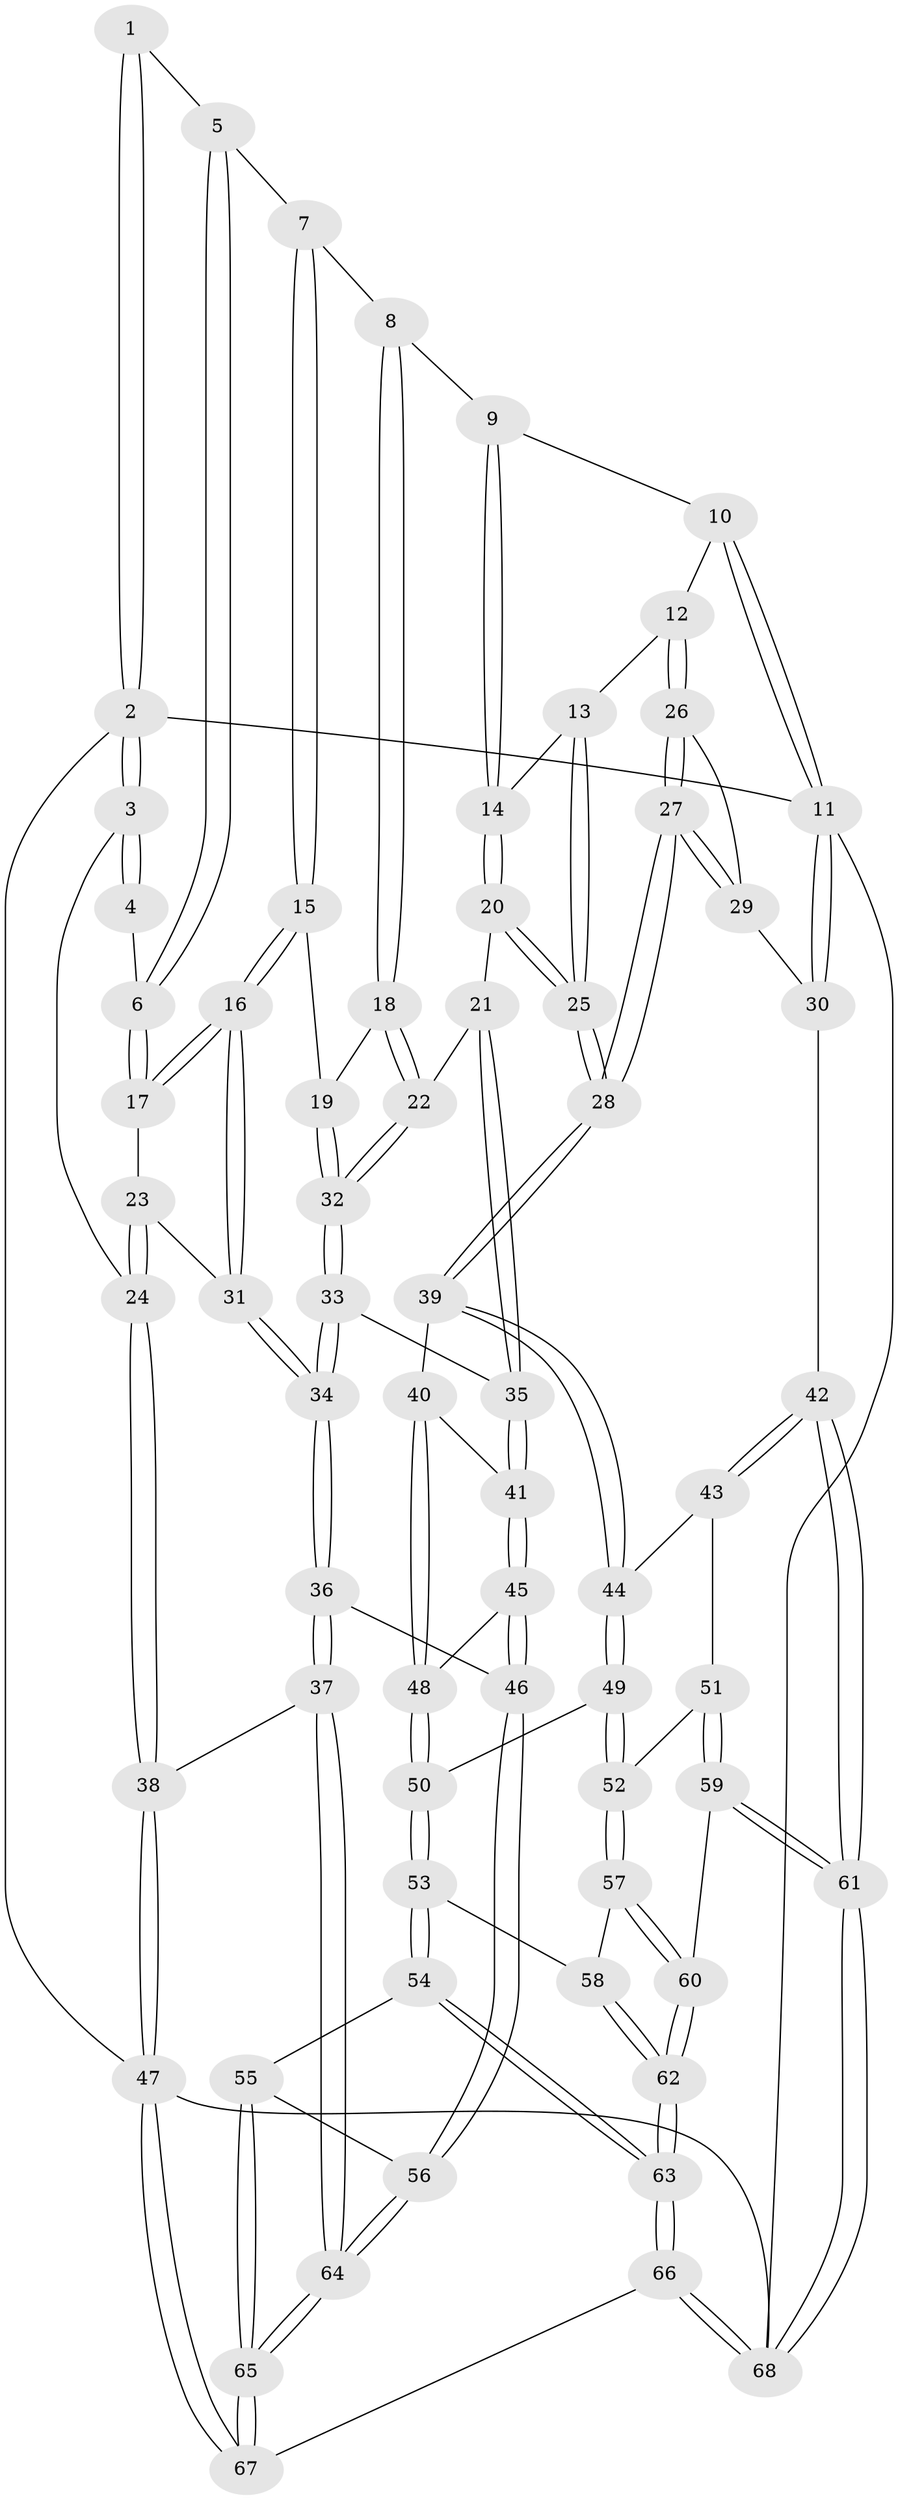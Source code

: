 // coarse degree distribution, {6: 0.175, 3: 0.175, 4: 0.2, 5: 0.4, 2: 0.025, 7: 0.025}
// Generated by graph-tools (version 1.1) at 2025/06/03/04/25 22:06:13]
// undirected, 68 vertices, 167 edges
graph export_dot {
graph [start="1"]
  node [color=gray90,style=filled];
  1 [pos="+0.053550196312657505+0"];
  2 [pos="+0+0"];
  3 [pos="+0+0.16902906050440475"];
  4 [pos="+0.03653071008635733+0.04579869544930707"];
  5 [pos="+0.24253489094079084+0"];
  6 [pos="+0.07955965382946298+0.09701520584000663"];
  7 [pos="+0.3326742374737714+0"];
  8 [pos="+0.5239865529129022+0"];
  9 [pos="+0.5946057506357705+0"];
  10 [pos="+0.8714379449158184+0"];
  11 [pos="+1+0"];
  12 [pos="+0.8795218550501841+0.08380070023973314"];
  13 [pos="+0.8426173551889496+0.09546848969757925"];
  14 [pos="+0.7088348149246749+0.0633035270976768"];
  15 [pos="+0.26037357924985544+0.18237254296625222"];
  16 [pos="+0.21291489037734054+0.20381202056330366"];
  17 [pos="+0.08495823972996633+0.17875031180806486"];
  18 [pos="+0.5231047526636954+0.2031285401679936"];
  19 [pos="+0.27469742244493345+0.19207210214937043"];
  20 [pos="+0.7020618808056713+0.3266026070133256"];
  21 [pos="+0.6406411802091994+0.3002819479873593"];
  22 [pos="+0.5657560726976361+0.2626954281798203"];
  23 [pos="+0.002805970826574788+0.20314266169662842"];
  24 [pos="+0+0.2603276303928778"];
  25 [pos="+0.708713107626019+0.3332445456273829"];
  26 [pos="+0.8937285862071956+0.09648539004833485"];
  27 [pos="+0.7876733855618996+0.35414590391767287"];
  28 [pos="+0.7397819643430161+0.37503097919102063"];
  29 [pos="+1+0.2322310350287368"];
  30 [pos="+1+0.23111393728765395"];
  31 [pos="+0.15524567740175077+0.3959120887928956"];
  32 [pos="+0.37466612627464935+0.3837281983128989"];
  33 [pos="+0.36784484915801463+0.42027902869207834"];
  34 [pos="+0.11516798838384117+0.5644464269521304"];
  35 [pos="+0.4180785094413509+0.4597054700444141"];
  36 [pos="+0.0927228007713624+0.592544797588753"];
  37 [pos="+0.01850819210398611+0.6072021649756002"];
  38 [pos="+0+0.6165977639584191"];
  39 [pos="+0.7380274527791829+0.39989091073657523"];
  40 [pos="+0.47076665537896073+0.5064147854628255"];
  41 [pos="+0.423008420217717+0.4645597582645031"];
  42 [pos="+1+0.7146696108982077"];
  43 [pos="+0.7721415960571102+0.4500272070609662"];
  44 [pos="+0.740731233308292+0.41030357709824655"];
  45 [pos="+0.3403603902594193+0.6136243954620071"];
  46 [pos="+0.18113635940299852+0.6444906828166105"];
  47 [pos="+0+1"];
  48 [pos="+0.4691009405350977+0.5981423933713045"];
  49 [pos="+0.6419610897583236+0.593800379832116"];
  50 [pos="+0.47016211370813793+0.5996611426055226"];
  51 [pos="+0.7958248878223045+0.6901358145509177"];
  52 [pos="+0.6416686829142401+0.636877598998141"];
  53 [pos="+0.489879566007485+0.7271271116050048"];
  54 [pos="+0.38645758366462146+0.7937767326979436"];
  55 [pos="+0.3178391849332612+0.7688556445947611"];
  56 [pos="+0.26000680561400946+0.7293282225356729"];
  57 [pos="+0.610018226792993+0.7459278822822216"];
  58 [pos="+0.5427445928887048+0.7415546643035658"];
  59 [pos="+0.8490744120722586+0.8354042228328946"];
  60 [pos="+0.691145400896647+0.8267861978817862"];
  61 [pos="+1+1"];
  62 [pos="+0.49455526209648726+1"];
  63 [pos="+0.47429440244456894+1"];
  64 [pos="+0.19026035621609647+0.9656378743543539"];
  65 [pos="+0.2099490028668751+1"];
  66 [pos="+0.4675304981388392+1"];
  67 [pos="+0.20954938006810572+1"];
  68 [pos="+1+1"];
  1 -- 2;
  1 -- 2;
  1 -- 5;
  2 -- 3;
  2 -- 3;
  2 -- 11;
  2 -- 47;
  3 -- 4;
  3 -- 4;
  3 -- 24;
  4 -- 6;
  5 -- 6;
  5 -- 6;
  5 -- 7;
  6 -- 17;
  6 -- 17;
  7 -- 8;
  7 -- 15;
  7 -- 15;
  8 -- 9;
  8 -- 18;
  8 -- 18;
  9 -- 10;
  9 -- 14;
  9 -- 14;
  10 -- 11;
  10 -- 11;
  10 -- 12;
  11 -- 30;
  11 -- 30;
  11 -- 68;
  12 -- 13;
  12 -- 26;
  12 -- 26;
  13 -- 14;
  13 -- 25;
  13 -- 25;
  14 -- 20;
  14 -- 20;
  15 -- 16;
  15 -- 16;
  15 -- 19;
  16 -- 17;
  16 -- 17;
  16 -- 31;
  16 -- 31;
  17 -- 23;
  18 -- 19;
  18 -- 22;
  18 -- 22;
  19 -- 32;
  19 -- 32;
  20 -- 21;
  20 -- 25;
  20 -- 25;
  21 -- 22;
  21 -- 35;
  21 -- 35;
  22 -- 32;
  22 -- 32;
  23 -- 24;
  23 -- 24;
  23 -- 31;
  24 -- 38;
  24 -- 38;
  25 -- 28;
  25 -- 28;
  26 -- 27;
  26 -- 27;
  26 -- 29;
  27 -- 28;
  27 -- 28;
  27 -- 29;
  27 -- 29;
  28 -- 39;
  28 -- 39;
  29 -- 30;
  30 -- 42;
  31 -- 34;
  31 -- 34;
  32 -- 33;
  32 -- 33;
  33 -- 34;
  33 -- 34;
  33 -- 35;
  34 -- 36;
  34 -- 36;
  35 -- 41;
  35 -- 41;
  36 -- 37;
  36 -- 37;
  36 -- 46;
  37 -- 38;
  37 -- 64;
  37 -- 64;
  38 -- 47;
  38 -- 47;
  39 -- 40;
  39 -- 44;
  39 -- 44;
  40 -- 41;
  40 -- 48;
  40 -- 48;
  41 -- 45;
  41 -- 45;
  42 -- 43;
  42 -- 43;
  42 -- 61;
  42 -- 61;
  43 -- 44;
  43 -- 51;
  44 -- 49;
  44 -- 49;
  45 -- 46;
  45 -- 46;
  45 -- 48;
  46 -- 56;
  46 -- 56;
  47 -- 67;
  47 -- 67;
  47 -- 68;
  48 -- 50;
  48 -- 50;
  49 -- 50;
  49 -- 52;
  49 -- 52;
  50 -- 53;
  50 -- 53;
  51 -- 52;
  51 -- 59;
  51 -- 59;
  52 -- 57;
  52 -- 57;
  53 -- 54;
  53 -- 54;
  53 -- 58;
  54 -- 55;
  54 -- 63;
  54 -- 63;
  55 -- 56;
  55 -- 65;
  55 -- 65;
  56 -- 64;
  56 -- 64;
  57 -- 58;
  57 -- 60;
  57 -- 60;
  58 -- 62;
  58 -- 62;
  59 -- 60;
  59 -- 61;
  59 -- 61;
  60 -- 62;
  60 -- 62;
  61 -- 68;
  61 -- 68;
  62 -- 63;
  62 -- 63;
  63 -- 66;
  63 -- 66;
  64 -- 65;
  64 -- 65;
  65 -- 67;
  65 -- 67;
  66 -- 67;
  66 -- 68;
  66 -- 68;
}
